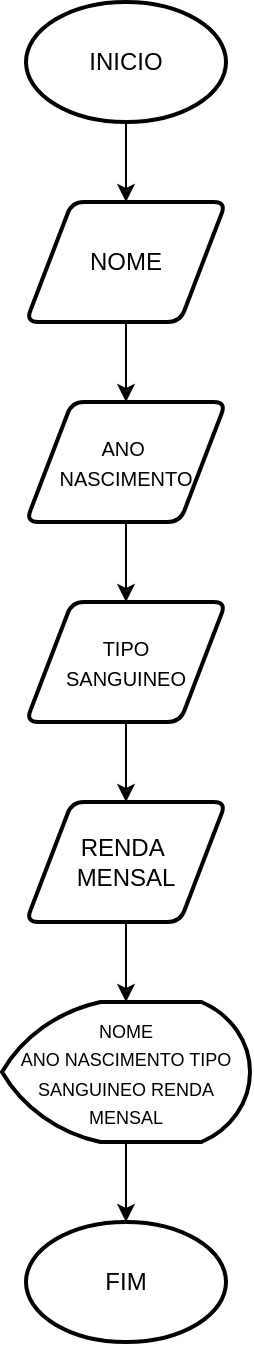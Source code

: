 <mxfile version="26.0.6">
  <diagram name="Page-1" id="0ky0qZhClHFpXqdsp8LH">
    <mxGraphModel dx="1050" dy="557" grid="1" gridSize="10" guides="1" tooltips="1" connect="1" arrows="1" fold="1" page="1" pageScale="1" pageWidth="827" pageHeight="1169" math="0" shadow="0">
      <root>
        <mxCell id="0" />
        <mxCell id="1" parent="0" />
        <mxCell id="DrTHo8elzoulyBl3xp1w-7" value="" style="edgeStyle=orthogonalEdgeStyle;rounded=0;orthogonalLoop=1;jettySize=auto;html=1;" edge="1" parent="1" source="DrTHo8elzoulyBl3xp1w-2" target="DrTHo8elzoulyBl3xp1w-3">
          <mxGeometry relative="1" as="geometry" />
        </mxCell>
        <mxCell id="DrTHo8elzoulyBl3xp1w-2" value="INICIO" style="strokeWidth=2;html=1;shape=mxgraph.flowchart.start_1;whiteSpace=wrap;" vertex="1" parent="1">
          <mxGeometry x="364" y="20" width="100" height="60" as="geometry" />
        </mxCell>
        <mxCell id="DrTHo8elzoulyBl3xp1w-11" value="" style="edgeStyle=orthogonalEdgeStyle;rounded=0;orthogonalLoop=1;jettySize=auto;html=1;" edge="1" parent="1" source="DrTHo8elzoulyBl3xp1w-3" target="DrTHo8elzoulyBl3xp1w-6">
          <mxGeometry relative="1" as="geometry" />
        </mxCell>
        <mxCell id="DrTHo8elzoulyBl3xp1w-3" value="NOME" style="shape=parallelogram;html=1;strokeWidth=2;perimeter=parallelogramPerimeter;whiteSpace=wrap;rounded=1;arcSize=12;size=0.23;" vertex="1" parent="1">
          <mxGeometry x="364" y="120" width="100" height="60" as="geometry" />
        </mxCell>
        <mxCell id="DrTHo8elzoulyBl3xp1w-13" value="" style="edgeStyle=orthogonalEdgeStyle;rounded=0;orthogonalLoop=1;jettySize=auto;html=1;" edge="1" parent="1" source="DrTHo8elzoulyBl3xp1w-4" target="DrTHo8elzoulyBl3xp1w-5">
          <mxGeometry relative="1" as="geometry" />
        </mxCell>
        <mxCell id="DrTHo8elzoulyBl3xp1w-4" value="&lt;font style=&quot;font-size: 10px;&quot;&gt;TIPO&lt;/font&gt;&lt;div&gt;&lt;font style=&quot;font-size: 10px;&quot;&gt;SANGUINEO&lt;/font&gt;&lt;/div&gt;" style="shape=parallelogram;html=1;strokeWidth=2;perimeter=parallelogramPerimeter;whiteSpace=wrap;rounded=1;arcSize=12;size=0.23;" vertex="1" parent="1">
          <mxGeometry x="364" y="320" width="100" height="60" as="geometry" />
        </mxCell>
        <mxCell id="DrTHo8elzoulyBl3xp1w-16" value="" style="edgeStyle=orthogonalEdgeStyle;rounded=0;orthogonalLoop=1;jettySize=auto;html=1;" edge="1" parent="1" source="DrTHo8elzoulyBl3xp1w-5" target="DrTHo8elzoulyBl3xp1w-14">
          <mxGeometry relative="1" as="geometry" />
        </mxCell>
        <mxCell id="DrTHo8elzoulyBl3xp1w-5" value="RENDA&amp;nbsp;&lt;div&gt;MENSAL&lt;/div&gt;" style="shape=parallelogram;html=1;strokeWidth=2;perimeter=parallelogramPerimeter;whiteSpace=wrap;rounded=1;arcSize=12;size=0.23;" vertex="1" parent="1">
          <mxGeometry x="364" y="420" width="100" height="60" as="geometry" />
        </mxCell>
        <mxCell id="DrTHo8elzoulyBl3xp1w-12" value="" style="edgeStyle=orthogonalEdgeStyle;rounded=0;orthogonalLoop=1;jettySize=auto;html=1;" edge="1" parent="1" source="DrTHo8elzoulyBl3xp1w-6" target="DrTHo8elzoulyBl3xp1w-4">
          <mxGeometry relative="1" as="geometry" />
        </mxCell>
        <mxCell id="DrTHo8elzoulyBl3xp1w-6" value="&lt;font style=&quot;font-size: 10px;&quot;&gt;ANO&amp;nbsp;&lt;/font&gt;&lt;div&gt;&lt;font style=&quot;font-size: 10px;&quot;&gt;NASCIMENTO&lt;/font&gt;&lt;/div&gt;" style="shape=parallelogram;html=1;strokeWidth=2;perimeter=parallelogramPerimeter;whiteSpace=wrap;rounded=1;arcSize=12;size=0.23;" vertex="1" parent="1">
          <mxGeometry x="364" y="220" width="100" height="60" as="geometry" />
        </mxCell>
        <mxCell id="DrTHo8elzoulyBl3xp1w-18" value="" style="edgeStyle=orthogonalEdgeStyle;rounded=0;orthogonalLoop=1;jettySize=auto;html=1;" edge="1" parent="1" source="DrTHo8elzoulyBl3xp1w-14" target="DrTHo8elzoulyBl3xp1w-17">
          <mxGeometry relative="1" as="geometry" />
        </mxCell>
        <mxCell id="DrTHo8elzoulyBl3xp1w-14" value="&lt;font style=&quot;font-size: 9px;&quot;&gt;NOME&lt;br&gt;ANO NASCIMENTO TIPO SANGUINEO RENDA MENSAL&lt;/font&gt;" style="strokeWidth=2;html=1;shape=mxgraph.flowchart.display;whiteSpace=wrap;" vertex="1" parent="1">
          <mxGeometry x="352" y="520" width="124" height="70" as="geometry" />
        </mxCell>
        <mxCell id="DrTHo8elzoulyBl3xp1w-17" value="FIM" style="strokeWidth=2;html=1;shape=mxgraph.flowchart.start_1;whiteSpace=wrap;" vertex="1" parent="1">
          <mxGeometry x="364" y="630" width="100" height="60" as="geometry" />
        </mxCell>
      </root>
    </mxGraphModel>
  </diagram>
</mxfile>
